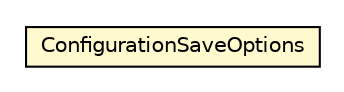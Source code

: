 #!/usr/local/bin/dot
#
# Class diagram 
# Generated by UMLGraph version R5_6-24-gf6e263 (http://www.umlgraph.org/)
#

digraph G {
	edge [fontname="Helvetica",fontsize=10,labelfontname="Helvetica",labelfontsize=10];
	node [fontname="Helvetica",fontsize=10,shape=plaintext];
	nodesep=0.25;
	ranksep=0.5;
	// org.universAAL.ucc.configuration.beans.ConfigurationSaveOptions
	c3064409 [label=<<table title="org.universAAL.ucc.configuration.beans.ConfigurationSaveOptions" border="0" cellborder="1" cellspacing="0" cellpadding="2" port="p" bgcolor="lemonChiffon" href="./ConfigurationSaveOptions.html">
		<tr><td><table border="0" cellspacing="0" cellpadding="1">
<tr><td align="center" balign="center"> ConfigurationSaveOptions </td></tr>
		</table></td></tr>
		</table>>, URL="./ConfigurationSaveOptions.html", fontname="Helvetica", fontcolor="black", fontsize=10.0];
}

